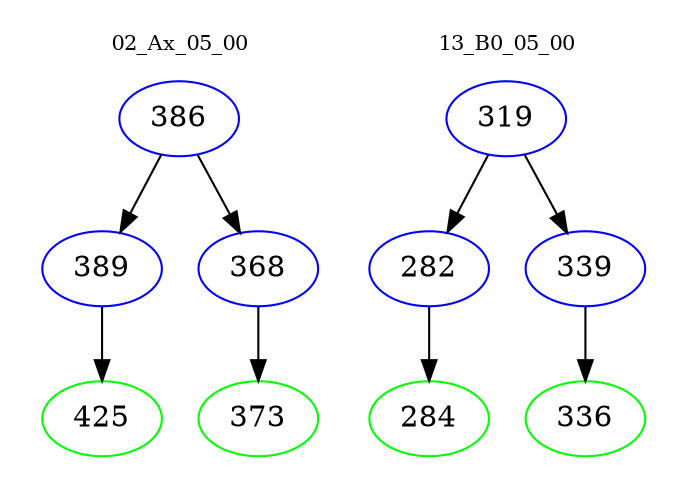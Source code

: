 digraph{
subgraph cluster_0 {
color = white
label = "02_Ax_05_00";
fontsize=10;
T0_386 [label="386", color="blue"]
T0_386 -> T0_389 [color="black"]
T0_389 [label="389", color="blue"]
T0_389 -> T0_425 [color="black"]
T0_425 [label="425", color="green"]
T0_386 -> T0_368 [color="black"]
T0_368 [label="368", color="blue"]
T0_368 -> T0_373 [color="black"]
T0_373 [label="373", color="green"]
}
subgraph cluster_1 {
color = white
label = "13_B0_05_00";
fontsize=10;
T1_319 [label="319", color="blue"]
T1_319 -> T1_282 [color="black"]
T1_282 [label="282", color="blue"]
T1_282 -> T1_284 [color="black"]
T1_284 [label="284", color="green"]
T1_319 -> T1_339 [color="black"]
T1_339 [label="339", color="blue"]
T1_339 -> T1_336 [color="black"]
T1_336 [label="336", color="green"]
}
}
